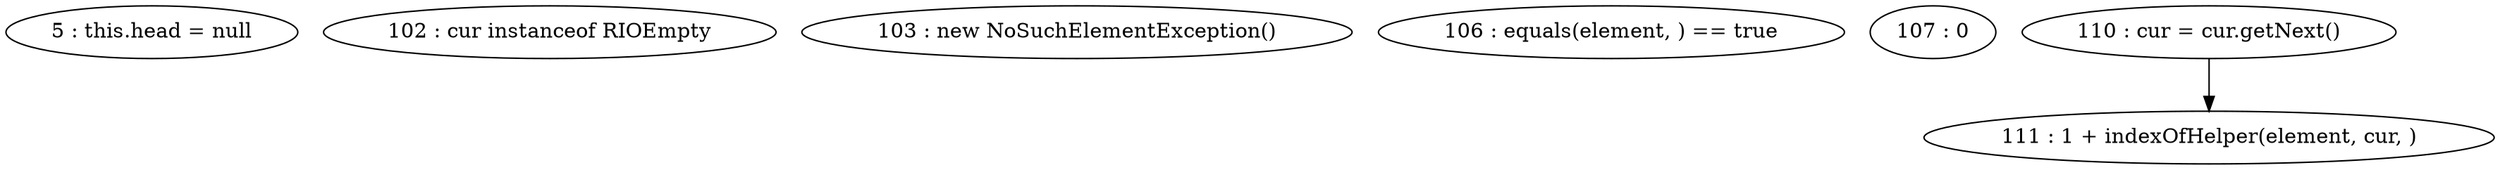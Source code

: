 digraph G {
"5 : this.head = null"
"102 : cur instanceof RIOEmpty"
"103 : new NoSuchElementException()"
"106 : equals(element, ) == true"
"107 : 0"
"110 : cur = cur.getNext()"
"110 : cur = cur.getNext()" -> "111 : 1 + indexOfHelper(element, cur, )"
"111 : 1 + indexOfHelper(element, cur, )"
}